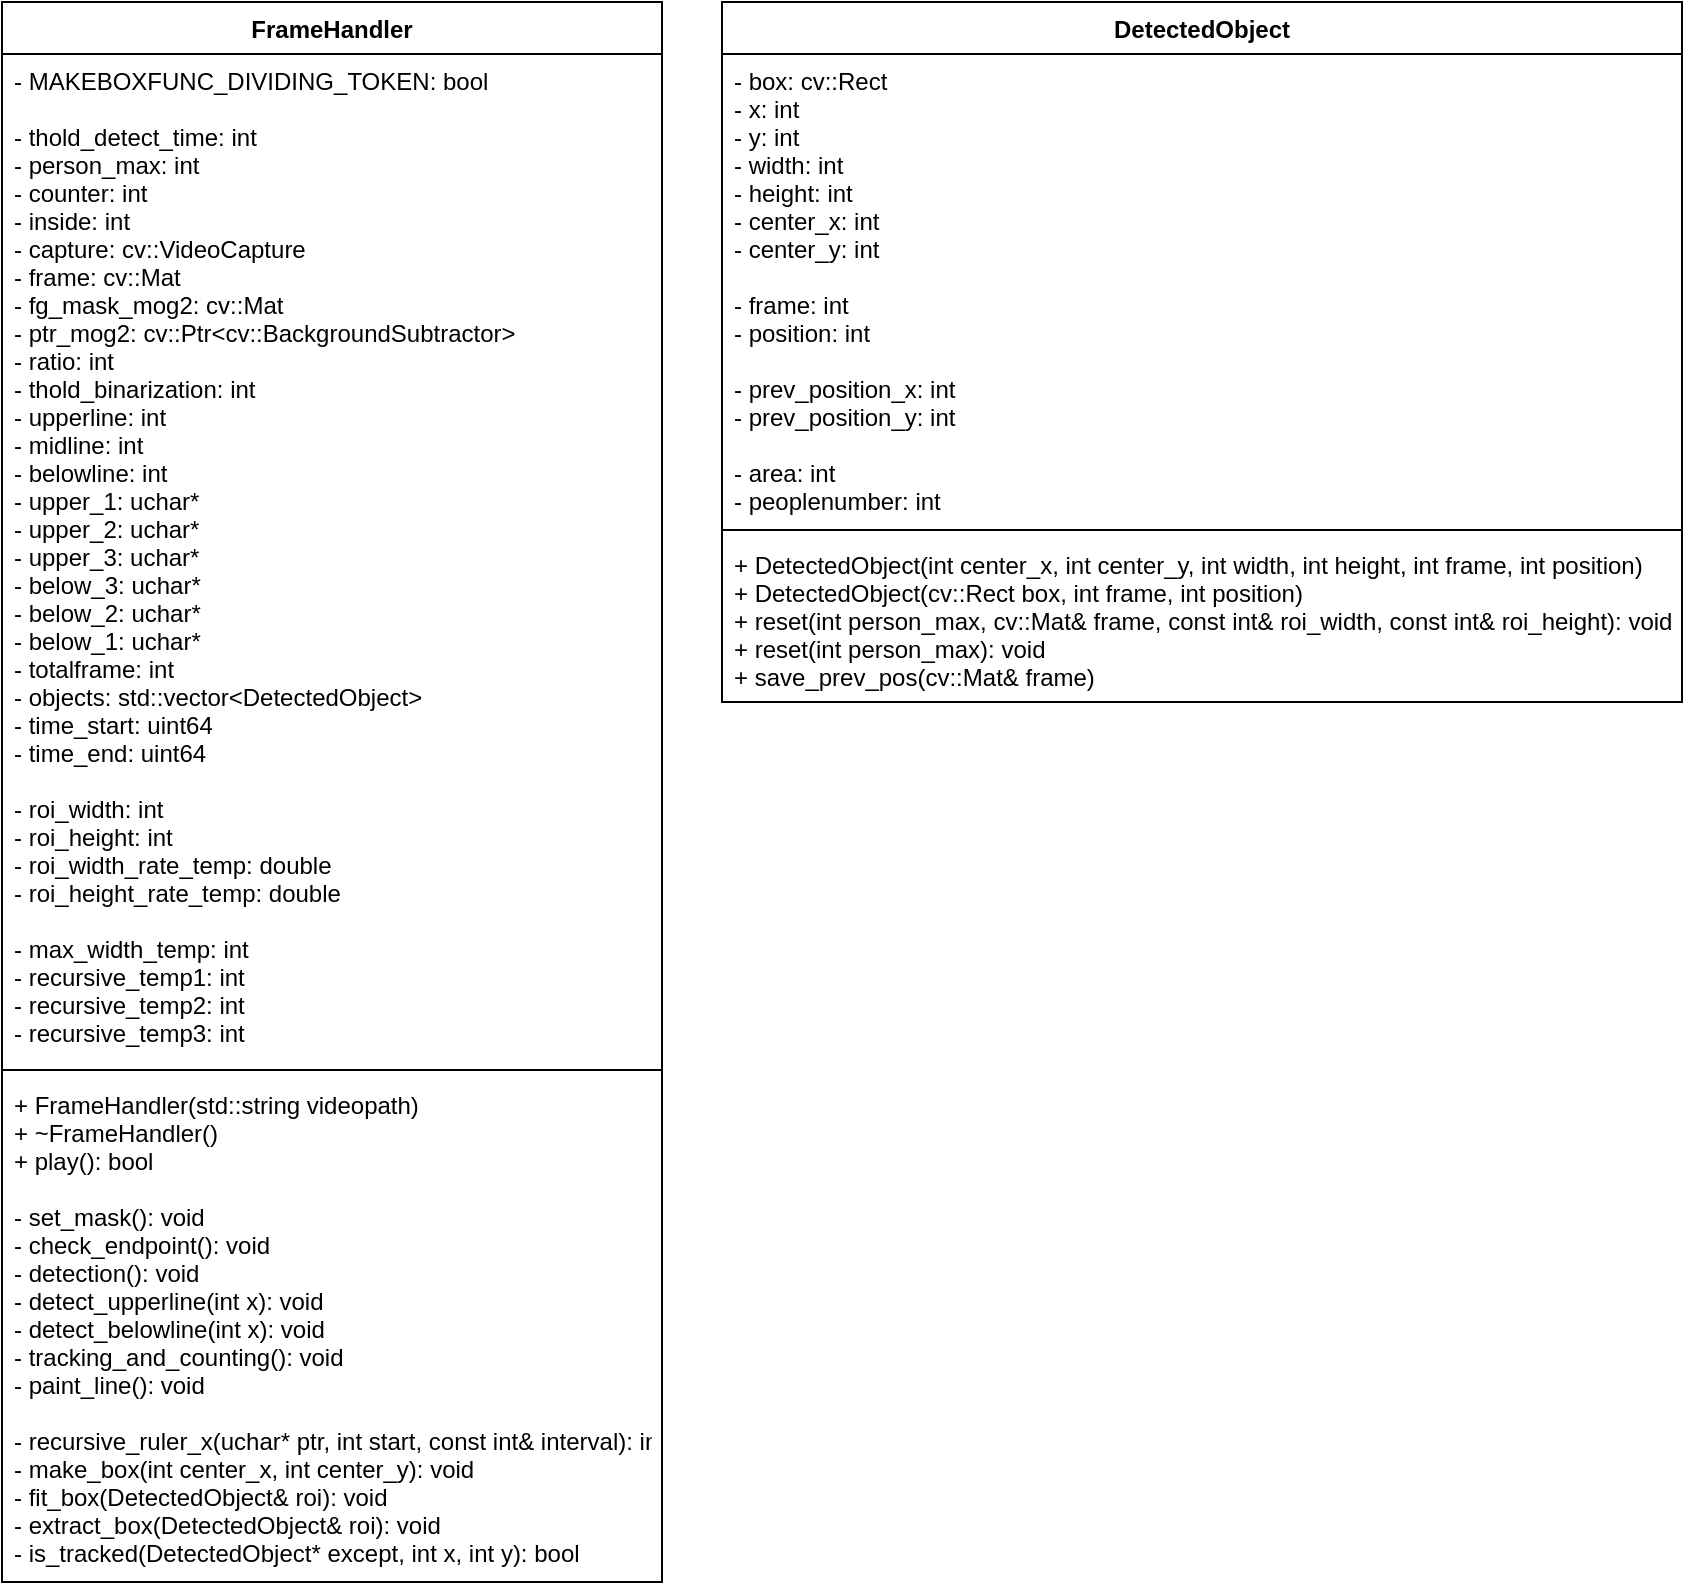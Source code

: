 <mxfile version="14.2.9"><diagram id="pPooMw488QhN47bn8Ezy" name="Page-1"><mxGraphModel dx="1037" dy="803" grid="1" gridSize="10" guides="1" tooltips="1" connect="1" arrows="1" fold="1" page="1" pageScale="1" pageWidth="850" pageHeight="1100" math="0" shadow="0"><root><mxCell id="0"/><mxCell id="1" parent="0"/><mxCell id="SVhsKnxu10PZodZv029H-1" value="FrameHandler" style="swimlane;fontStyle=1;align=center;verticalAlign=top;childLayout=stackLayout;horizontal=1;startSize=26;horizontalStack=0;resizeParent=1;resizeParentMax=0;resizeLast=0;collapsible=1;marginBottom=0;" vertex="1" parent="1"><mxGeometry x="60" y="90" width="330" height="790" as="geometry"/></mxCell><mxCell id="SVhsKnxu10PZodZv029H-2" value="- MAKEBOXFUNC_DIVIDING_TOKEN: bool&#xa;&#xa;- thold_detect_time: int&#xa;- person_max: int&#xa;- counter: int&#xa;- inside: int&#xa;- capture: cv::VideoCapture&#xa;- frame: cv::Mat&#xa;- fg_mask_mog2: cv::Mat&#xa;- ptr_mog2: cv::Ptr&lt;cv::BackgroundSubtractor&gt;&#xa;- ratio: int&#xa;- thold_binarization: int&#xa;- upperline: int&#xa;- midline: int&#xa;- belowline: int&#xa;- upper_1: uchar*&#xa;- upper_2: uchar*&#xa;- upper_3: uchar*&#xa;- below_3: uchar*&#xa;- below_2: uchar*&#xa;- below_1: uchar*&#xa;- totalframe: int&#xa;- objects: std::vector&lt;DetectedObject&gt;&#xa;- time_start: uint64&#xa;- time_end: uint64&#xa;&#xa;- roi_width: int&#xa;- roi_height: int&#xa;- roi_width_rate_temp: double&#xa;- roi_height_rate_temp: double&#xa;&#xa;- max_width_temp: int&#xa;- recursive_temp1: int&#xa;- recursive_temp2: int&#xa;- recursive_temp3: int" style="text;strokeColor=none;fillColor=none;align=left;verticalAlign=top;spacingLeft=4;spacingRight=4;overflow=hidden;rotatable=0;points=[[0,0.5],[1,0.5]];portConstraint=eastwest;" vertex="1" parent="SVhsKnxu10PZodZv029H-1"><mxGeometry y="26" width="330" height="504" as="geometry"/></mxCell><mxCell id="SVhsKnxu10PZodZv029H-3" value="" style="line;strokeWidth=1;fillColor=none;align=left;verticalAlign=middle;spacingTop=-1;spacingLeft=3;spacingRight=3;rotatable=0;labelPosition=right;points=[];portConstraint=eastwest;" vertex="1" parent="SVhsKnxu10PZodZv029H-1"><mxGeometry y="530" width="330" height="8" as="geometry"/></mxCell><mxCell id="SVhsKnxu10PZodZv029H-4" value="+ FrameHandler(std::string videopath)&#xa;+ ~FrameHandler()&#xa;+ play(): bool&#xa;&#xa;- set_mask(): void&#xa;- check_endpoint(): void&#xa;- detection(): void&#xa;- detect_upperline(int x): void&#xa;- detect_belowline(int x): void&#xa;- tracking_and_counting(): void&#xa;- paint_line(): void&#xa;&#xa;- recursive_ruler_x(uchar* ptr, int start, const int&amp; interval): int&#xa;- make_box(int center_x, int center_y): void&#xa;- fit_box(DetectedObject&amp; roi): void&#xa;- extract_box(DetectedObject&amp; roi): void&#xa;- is_tracked(DetectedObject* except, int x, int y): bool" style="text;strokeColor=none;fillColor=none;align=left;verticalAlign=top;spacingLeft=4;spacingRight=4;overflow=hidden;rotatable=0;points=[[0,0.5],[1,0.5]];portConstraint=eastwest;" vertex="1" parent="SVhsKnxu10PZodZv029H-1"><mxGeometry y="538" width="330" height="252" as="geometry"/></mxCell><mxCell id="SVhsKnxu10PZodZv029H-5" value="DetectedObject" style="swimlane;fontStyle=1;align=center;verticalAlign=top;childLayout=stackLayout;horizontal=1;startSize=26;horizontalStack=0;resizeParent=1;resizeParentMax=0;resizeLast=0;collapsible=1;marginBottom=0;" vertex="1" parent="1"><mxGeometry x="420" y="90" width="480" height="350" as="geometry"/></mxCell><mxCell id="SVhsKnxu10PZodZv029H-6" value="- box: cv::Rect&#xa;- x: int&#xa;- y: int&#xa;- width: int&#xa;- height: int&#xa;- center_x: int&#xa;- center_y: int&#xa;&#xa;- frame: int&#xa;- position: int&#xa;&#xa;- prev_position_x: int&#xa;- prev_position_y: int&#xa;&#xa;- area: int&#xa;- peoplenumber: int&#xa;" style="text;strokeColor=none;fillColor=none;align=left;verticalAlign=top;spacingLeft=4;spacingRight=4;overflow=hidden;rotatable=0;points=[[0,0.5],[1,0.5]];portConstraint=eastwest;" vertex="1" parent="SVhsKnxu10PZodZv029H-5"><mxGeometry y="26" width="480" height="234" as="geometry"/></mxCell><mxCell id="SVhsKnxu10PZodZv029H-7" value="" style="line;strokeWidth=1;fillColor=none;align=left;verticalAlign=middle;spacingTop=-1;spacingLeft=3;spacingRight=3;rotatable=0;labelPosition=right;points=[];portConstraint=eastwest;" vertex="1" parent="SVhsKnxu10PZodZv029H-5"><mxGeometry y="260" width="480" height="8" as="geometry"/></mxCell><mxCell id="SVhsKnxu10PZodZv029H-8" value="+ DetectedObject(int center_x, int center_y, int width, int height, int frame, int position)&#xa;+ DetectedObject(cv::Rect box, int frame, int position)&#xa;+ reset(int person_max, cv::Mat&amp; frame, const int&amp; roi_width, const int&amp; roi_height): void&#xa;+ reset(int person_max): void&#xa;+ save_prev_pos(cv::Mat&amp; frame)&#xa;" style="text;strokeColor=none;fillColor=none;align=left;verticalAlign=top;spacingLeft=4;spacingRight=4;overflow=hidden;rotatable=0;points=[[0,0.5],[1,0.5]];portConstraint=eastwest;" vertex="1" parent="SVhsKnxu10PZodZv029H-5"><mxGeometry y="268" width="480" height="82" as="geometry"/></mxCell></root></mxGraphModel></diagram></mxfile>